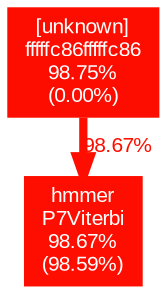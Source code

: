 digraph {
	graph [fontname=Arial, nodesep=0.125, ranksep=0.25];
	node [fontcolor=white, fontname=Arial, height=0, shape=box, style=filled, width=0];
	edge [fontname=Arial];
	"P7Viterbi:/scratch/s1576261/spec-prof/install-spec-prof/CPU2006/456.hmmer/exe/hmmer" [color="#fd0e00", fontcolor="#ffffff", fontsize="10.00", label="hmmer\nP7Viterbi\n98.67%\n(98.59%)"];
	"fffffc86fffffc86:[unknown]" [color="#fd0d00", fontcolor="#ffffff", fontsize="10.00", label="[unknown]\nfffffc86fffffc86\n98.75%\n(0.00%)"];
	"fffffc86fffffc86:[unknown]" -> "P7Viterbi:/scratch/s1576261/spec-prof/install-spec-prof/CPU2006/456.hmmer/exe/hmmer" [arrowsize="0.99", color="#fd0e00", fontcolor="#fd0e00", fontsize="10.00", label="98.67%", labeldistance="3.95", penwidth="3.95"];
}
